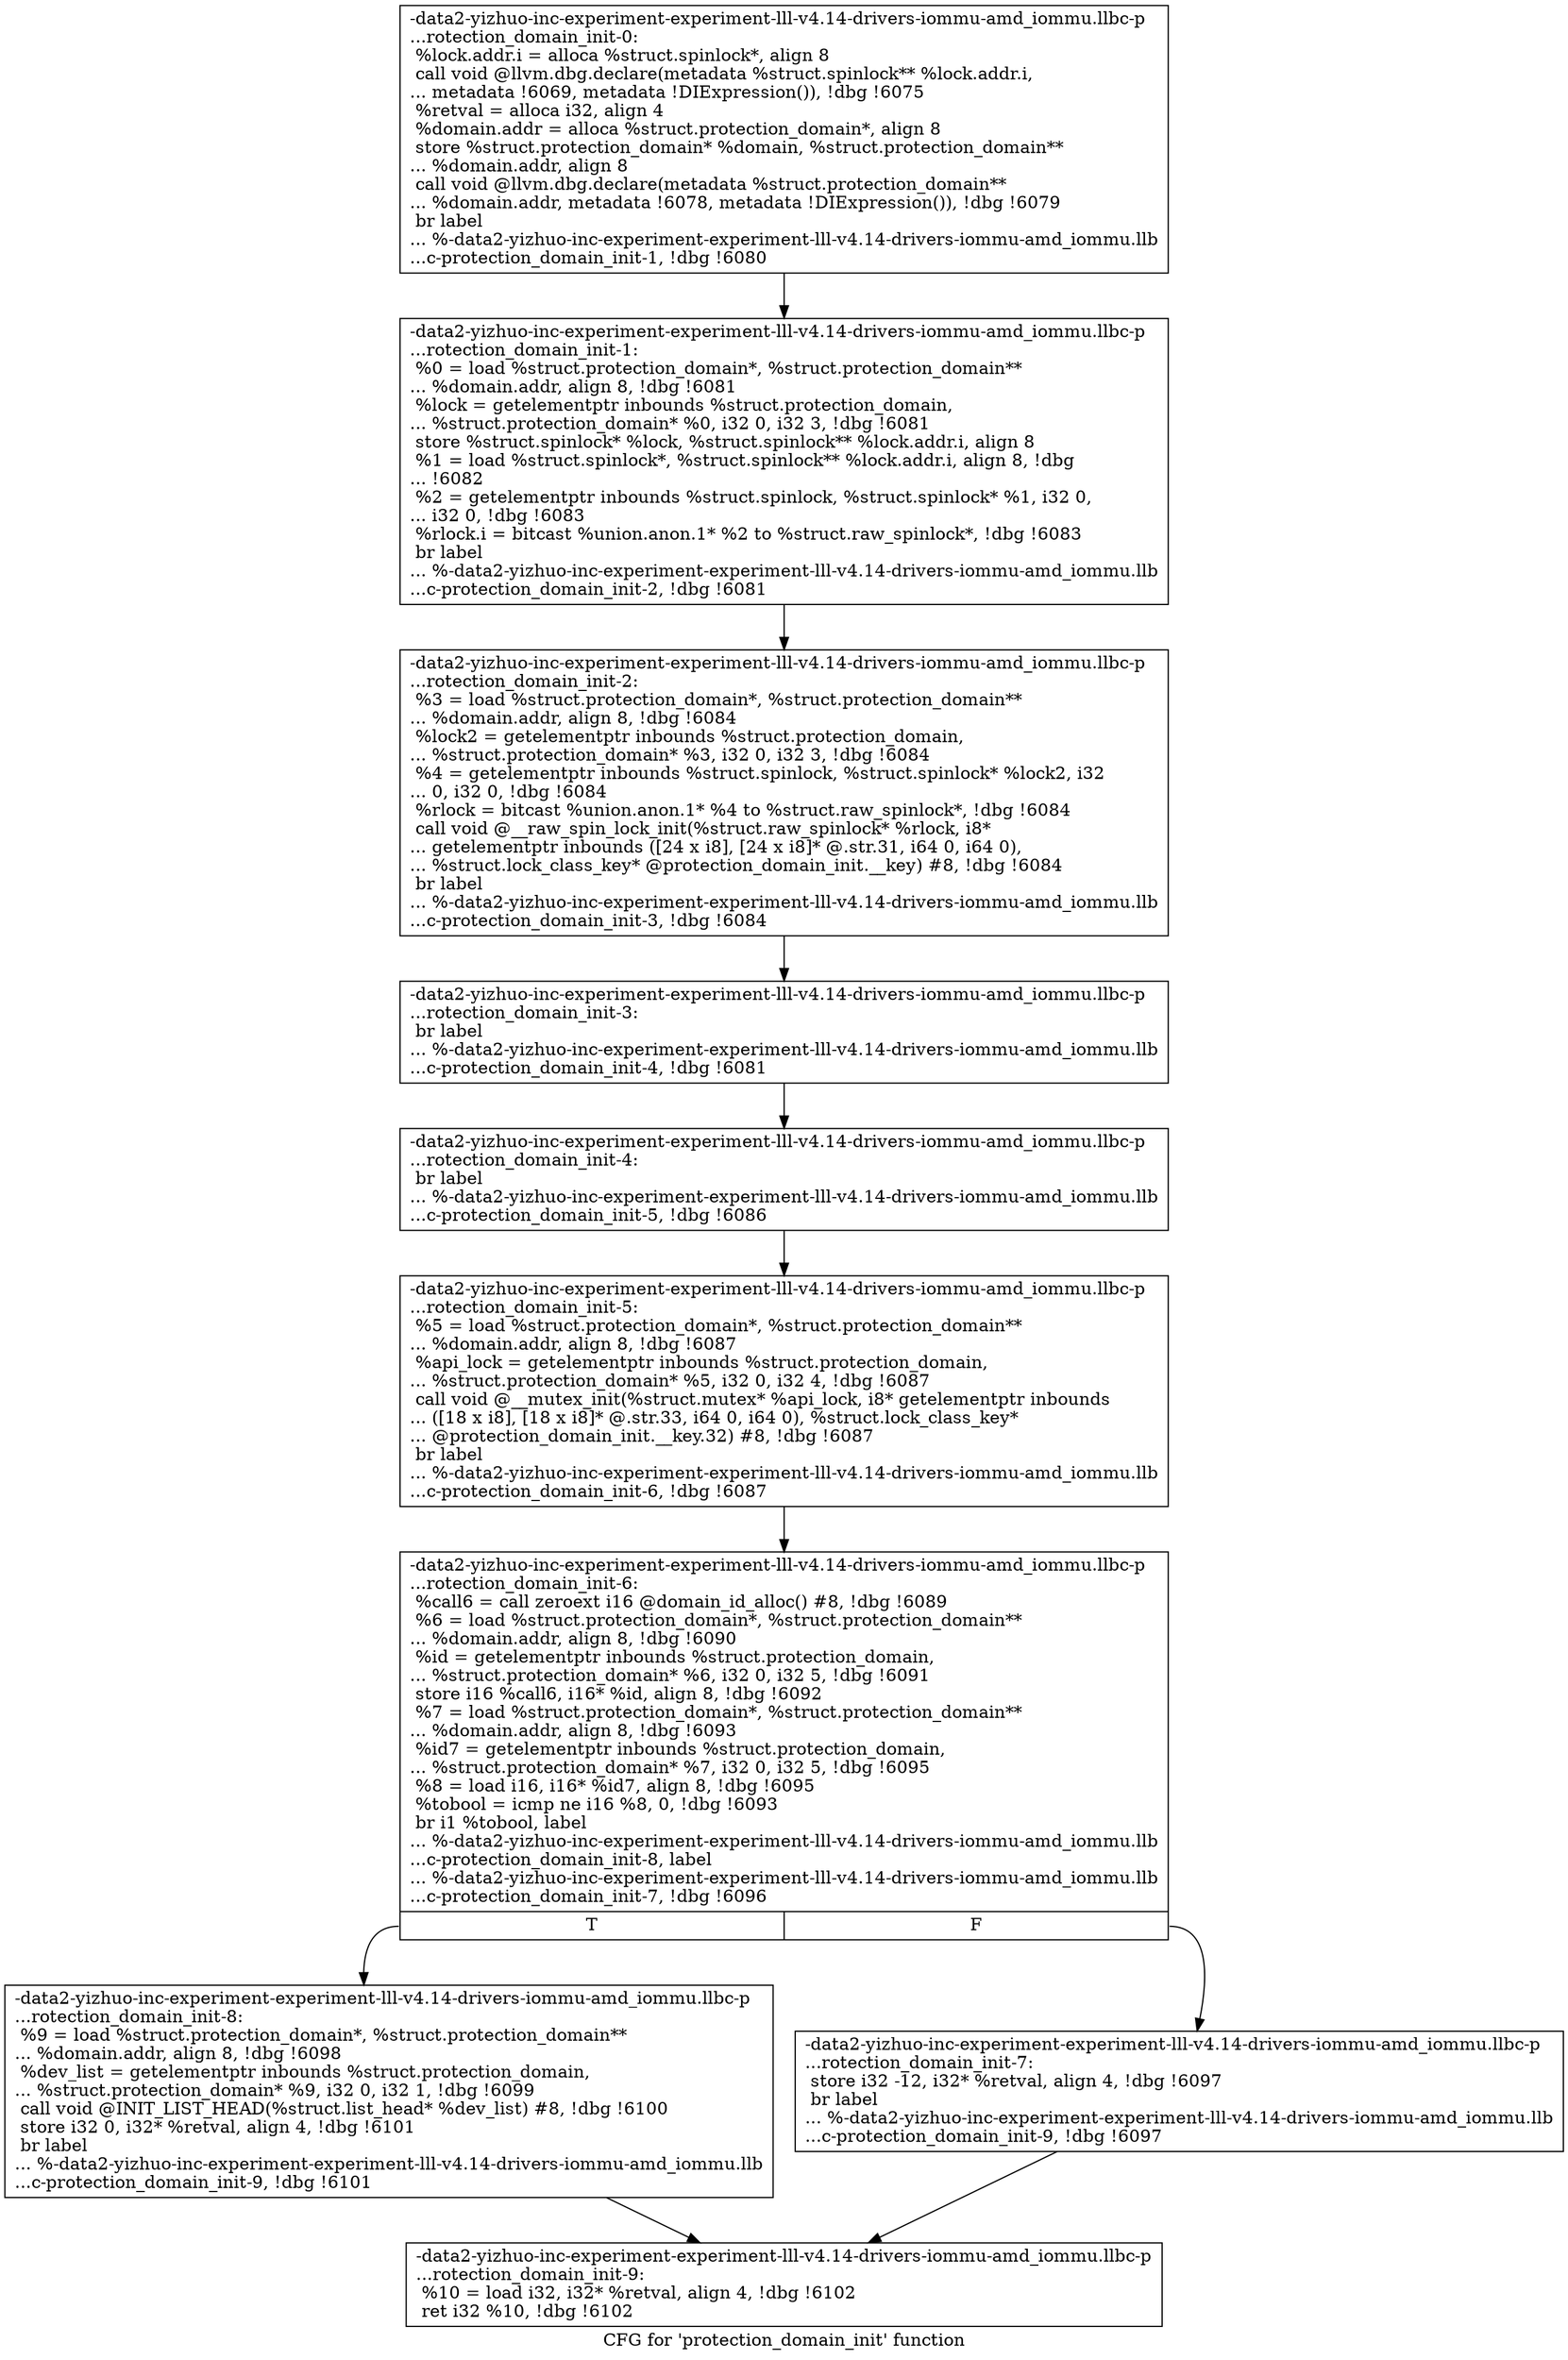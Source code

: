 digraph "CFG for 'protection_domain_init' function" {
	label="CFG for 'protection_domain_init' function";

	Node0x561b94768d60 [shape=record,label="{-data2-yizhuo-inc-experiment-experiment-lll-v4.14-drivers-iommu-amd_iommu.llbc-p\l...rotection_domain_init-0:\l  %lock.addr.i = alloca %struct.spinlock*, align 8\l  call void @llvm.dbg.declare(metadata %struct.spinlock** %lock.addr.i,\l... metadata !6069, metadata !DIExpression()), !dbg !6075\l  %retval = alloca i32, align 4\l  %domain.addr = alloca %struct.protection_domain*, align 8\l  store %struct.protection_domain* %domain, %struct.protection_domain**\l... %domain.addr, align 8\l  call void @llvm.dbg.declare(metadata %struct.protection_domain**\l... %domain.addr, metadata !6078, metadata !DIExpression()), !dbg !6079\l  br label\l... %-data2-yizhuo-inc-experiment-experiment-lll-v4.14-drivers-iommu-amd_iommu.llb\l...c-protection_domain_init-1, !dbg !6080\l}"];
	Node0x561b94768d60 -> Node0x561b9476b360;
	Node0x561b9476b360 [shape=record,label="{-data2-yizhuo-inc-experiment-experiment-lll-v4.14-drivers-iommu-amd_iommu.llbc-p\l...rotection_domain_init-1: \l  %0 = load %struct.protection_domain*, %struct.protection_domain**\l... %domain.addr, align 8, !dbg !6081\l  %lock = getelementptr inbounds %struct.protection_domain,\l... %struct.protection_domain* %0, i32 0, i32 3, !dbg !6081\l  store %struct.spinlock* %lock, %struct.spinlock** %lock.addr.i, align 8\l  %1 = load %struct.spinlock*, %struct.spinlock** %lock.addr.i, align 8, !dbg\l... !6082\l  %2 = getelementptr inbounds %struct.spinlock, %struct.spinlock* %1, i32 0,\l... i32 0, !dbg !6083\l  %rlock.i = bitcast %union.anon.1* %2 to %struct.raw_spinlock*, !dbg !6083\l  br label\l... %-data2-yizhuo-inc-experiment-experiment-lll-v4.14-drivers-iommu-amd_iommu.llb\l...c-protection_domain_init-2, !dbg !6081\l}"];
	Node0x561b9476b360 -> Node0x561b9476b3b0;
	Node0x561b9476b3b0 [shape=record,label="{-data2-yizhuo-inc-experiment-experiment-lll-v4.14-drivers-iommu-amd_iommu.llbc-p\l...rotection_domain_init-2: \l  %3 = load %struct.protection_domain*, %struct.protection_domain**\l... %domain.addr, align 8, !dbg !6084\l  %lock2 = getelementptr inbounds %struct.protection_domain,\l... %struct.protection_domain* %3, i32 0, i32 3, !dbg !6084\l  %4 = getelementptr inbounds %struct.spinlock, %struct.spinlock* %lock2, i32\l... 0, i32 0, !dbg !6084\l  %rlock = bitcast %union.anon.1* %4 to %struct.raw_spinlock*, !dbg !6084\l  call void @__raw_spin_lock_init(%struct.raw_spinlock* %rlock, i8*\l... getelementptr inbounds ([24 x i8], [24 x i8]* @.str.31, i64 0, i64 0),\l... %struct.lock_class_key* @protection_domain_init.__key) #8, !dbg !6084\l  br label\l... %-data2-yizhuo-inc-experiment-experiment-lll-v4.14-drivers-iommu-amd_iommu.llb\l...c-protection_domain_init-3, !dbg !6084\l}"];
	Node0x561b9476b3b0 -> Node0x561b9476b400;
	Node0x561b9476b400 [shape=record,label="{-data2-yizhuo-inc-experiment-experiment-lll-v4.14-drivers-iommu-amd_iommu.llbc-p\l...rotection_domain_init-3: \l  br label\l... %-data2-yizhuo-inc-experiment-experiment-lll-v4.14-drivers-iommu-amd_iommu.llb\l...c-protection_domain_init-4, !dbg !6081\l}"];
	Node0x561b9476b400 -> Node0x561b9476b450;
	Node0x561b9476b450 [shape=record,label="{-data2-yizhuo-inc-experiment-experiment-lll-v4.14-drivers-iommu-amd_iommu.llbc-p\l...rotection_domain_init-4: \l  br label\l... %-data2-yizhuo-inc-experiment-experiment-lll-v4.14-drivers-iommu-amd_iommu.llb\l...c-protection_domain_init-5, !dbg !6086\l}"];
	Node0x561b9476b450 -> Node0x561b9476b4a0;
	Node0x561b9476b4a0 [shape=record,label="{-data2-yizhuo-inc-experiment-experiment-lll-v4.14-drivers-iommu-amd_iommu.llbc-p\l...rotection_domain_init-5: \l  %5 = load %struct.protection_domain*, %struct.protection_domain**\l... %domain.addr, align 8, !dbg !6087\l  %api_lock = getelementptr inbounds %struct.protection_domain,\l... %struct.protection_domain* %5, i32 0, i32 4, !dbg !6087\l  call void @__mutex_init(%struct.mutex* %api_lock, i8* getelementptr inbounds\l... ([18 x i8], [18 x i8]* @.str.33, i64 0, i64 0), %struct.lock_class_key*\l... @protection_domain_init.__key.32) #8, !dbg !6087\l  br label\l... %-data2-yizhuo-inc-experiment-experiment-lll-v4.14-drivers-iommu-amd_iommu.llb\l...c-protection_domain_init-6, !dbg !6087\l}"];
	Node0x561b9476b4a0 -> Node0x561b9476b4f0;
	Node0x561b9476b4f0 [shape=record,label="{-data2-yizhuo-inc-experiment-experiment-lll-v4.14-drivers-iommu-amd_iommu.llbc-p\l...rotection_domain_init-6: \l  %call6 = call zeroext i16 @domain_id_alloc() #8, !dbg !6089\l  %6 = load %struct.protection_domain*, %struct.protection_domain**\l... %domain.addr, align 8, !dbg !6090\l  %id = getelementptr inbounds %struct.protection_domain,\l... %struct.protection_domain* %6, i32 0, i32 5, !dbg !6091\l  store i16 %call6, i16* %id, align 8, !dbg !6092\l  %7 = load %struct.protection_domain*, %struct.protection_domain**\l... %domain.addr, align 8, !dbg !6093\l  %id7 = getelementptr inbounds %struct.protection_domain,\l... %struct.protection_domain* %7, i32 0, i32 5, !dbg !6095\l  %8 = load i16, i16* %id7, align 8, !dbg !6095\l  %tobool = icmp ne i16 %8, 0, !dbg !6093\l  br i1 %tobool, label\l... %-data2-yizhuo-inc-experiment-experiment-lll-v4.14-drivers-iommu-amd_iommu.llb\l...c-protection_domain_init-8, label\l... %-data2-yizhuo-inc-experiment-experiment-lll-v4.14-drivers-iommu-amd_iommu.llb\l...c-protection_domain_init-7, !dbg !6096\l|{<s0>T|<s1>F}}"];
	Node0x561b9476b4f0:s0 -> Node0x561b9476b590;
	Node0x561b9476b4f0:s1 -> Node0x561b9476b540;
	Node0x561b9476b540 [shape=record,label="{-data2-yizhuo-inc-experiment-experiment-lll-v4.14-drivers-iommu-amd_iommu.llbc-p\l...rotection_domain_init-7: \l  store i32 -12, i32* %retval, align 4, !dbg !6097\l  br label\l... %-data2-yizhuo-inc-experiment-experiment-lll-v4.14-drivers-iommu-amd_iommu.llb\l...c-protection_domain_init-9, !dbg !6097\l}"];
	Node0x561b9476b540 -> Node0x561b9476b5e0;
	Node0x561b9476b590 [shape=record,label="{-data2-yizhuo-inc-experiment-experiment-lll-v4.14-drivers-iommu-amd_iommu.llbc-p\l...rotection_domain_init-8: \l  %9 = load %struct.protection_domain*, %struct.protection_domain**\l... %domain.addr, align 8, !dbg !6098\l  %dev_list = getelementptr inbounds %struct.protection_domain,\l... %struct.protection_domain* %9, i32 0, i32 1, !dbg !6099\l  call void @INIT_LIST_HEAD(%struct.list_head* %dev_list) #8, !dbg !6100\l  store i32 0, i32* %retval, align 4, !dbg !6101\l  br label\l... %-data2-yizhuo-inc-experiment-experiment-lll-v4.14-drivers-iommu-amd_iommu.llb\l...c-protection_domain_init-9, !dbg !6101\l}"];
	Node0x561b9476b590 -> Node0x561b9476b5e0;
	Node0x561b9476b5e0 [shape=record,label="{-data2-yizhuo-inc-experiment-experiment-lll-v4.14-drivers-iommu-amd_iommu.llbc-p\l...rotection_domain_init-9: \l  %10 = load i32, i32* %retval, align 4, !dbg !6102\l  ret i32 %10, !dbg !6102\l}"];
}
